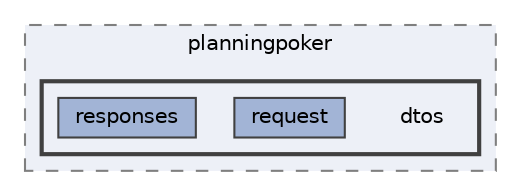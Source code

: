 digraph "src/main/java/com/master1/planningpoker/dtos"
{
 // LATEX_PDF_SIZE
  bgcolor="transparent";
  edge [fontname=Helvetica,fontsize=10,labelfontname=Helvetica,labelfontsize=10];
  node [fontname=Helvetica,fontsize=10,shape=box,height=0.2,width=0.4];
  compound=true
  subgraph clusterdir_a1e3ae3d568df64c5fd4b494d6ae4765 {
    graph [ bgcolor="#edf0f7", pencolor="grey50", label="planningpoker", fontname=Helvetica,fontsize=10 style="filled,dashed", URL="dir_a1e3ae3d568df64c5fd4b494d6ae4765.html",tooltip=""]
  subgraph clusterdir_cde3480e0f7512983a135d6e4d986911 {
    graph [ bgcolor="#edf0f7", pencolor="grey25", label="", fontname=Helvetica,fontsize=10 style="filled,bold", URL="dir_cde3480e0f7512983a135d6e4d986911.html",tooltip=""]
    dir_cde3480e0f7512983a135d6e4d986911 [shape=plaintext, label="dtos"];
  dir_247480dab118958f365e9e11f17b9894 [label="request", fillcolor="#a2b4d6", color="grey25", style="filled", URL="dir_247480dab118958f365e9e11f17b9894.html",tooltip=""];
  dir_ed13c7bf6cb615b37cbc8e9d5d31fbb6 [label="responses", fillcolor="#a2b4d6", color="grey25", style="filled", URL="dir_ed13c7bf6cb615b37cbc8e9d5d31fbb6.html",tooltip=""];
  }
  }
}
